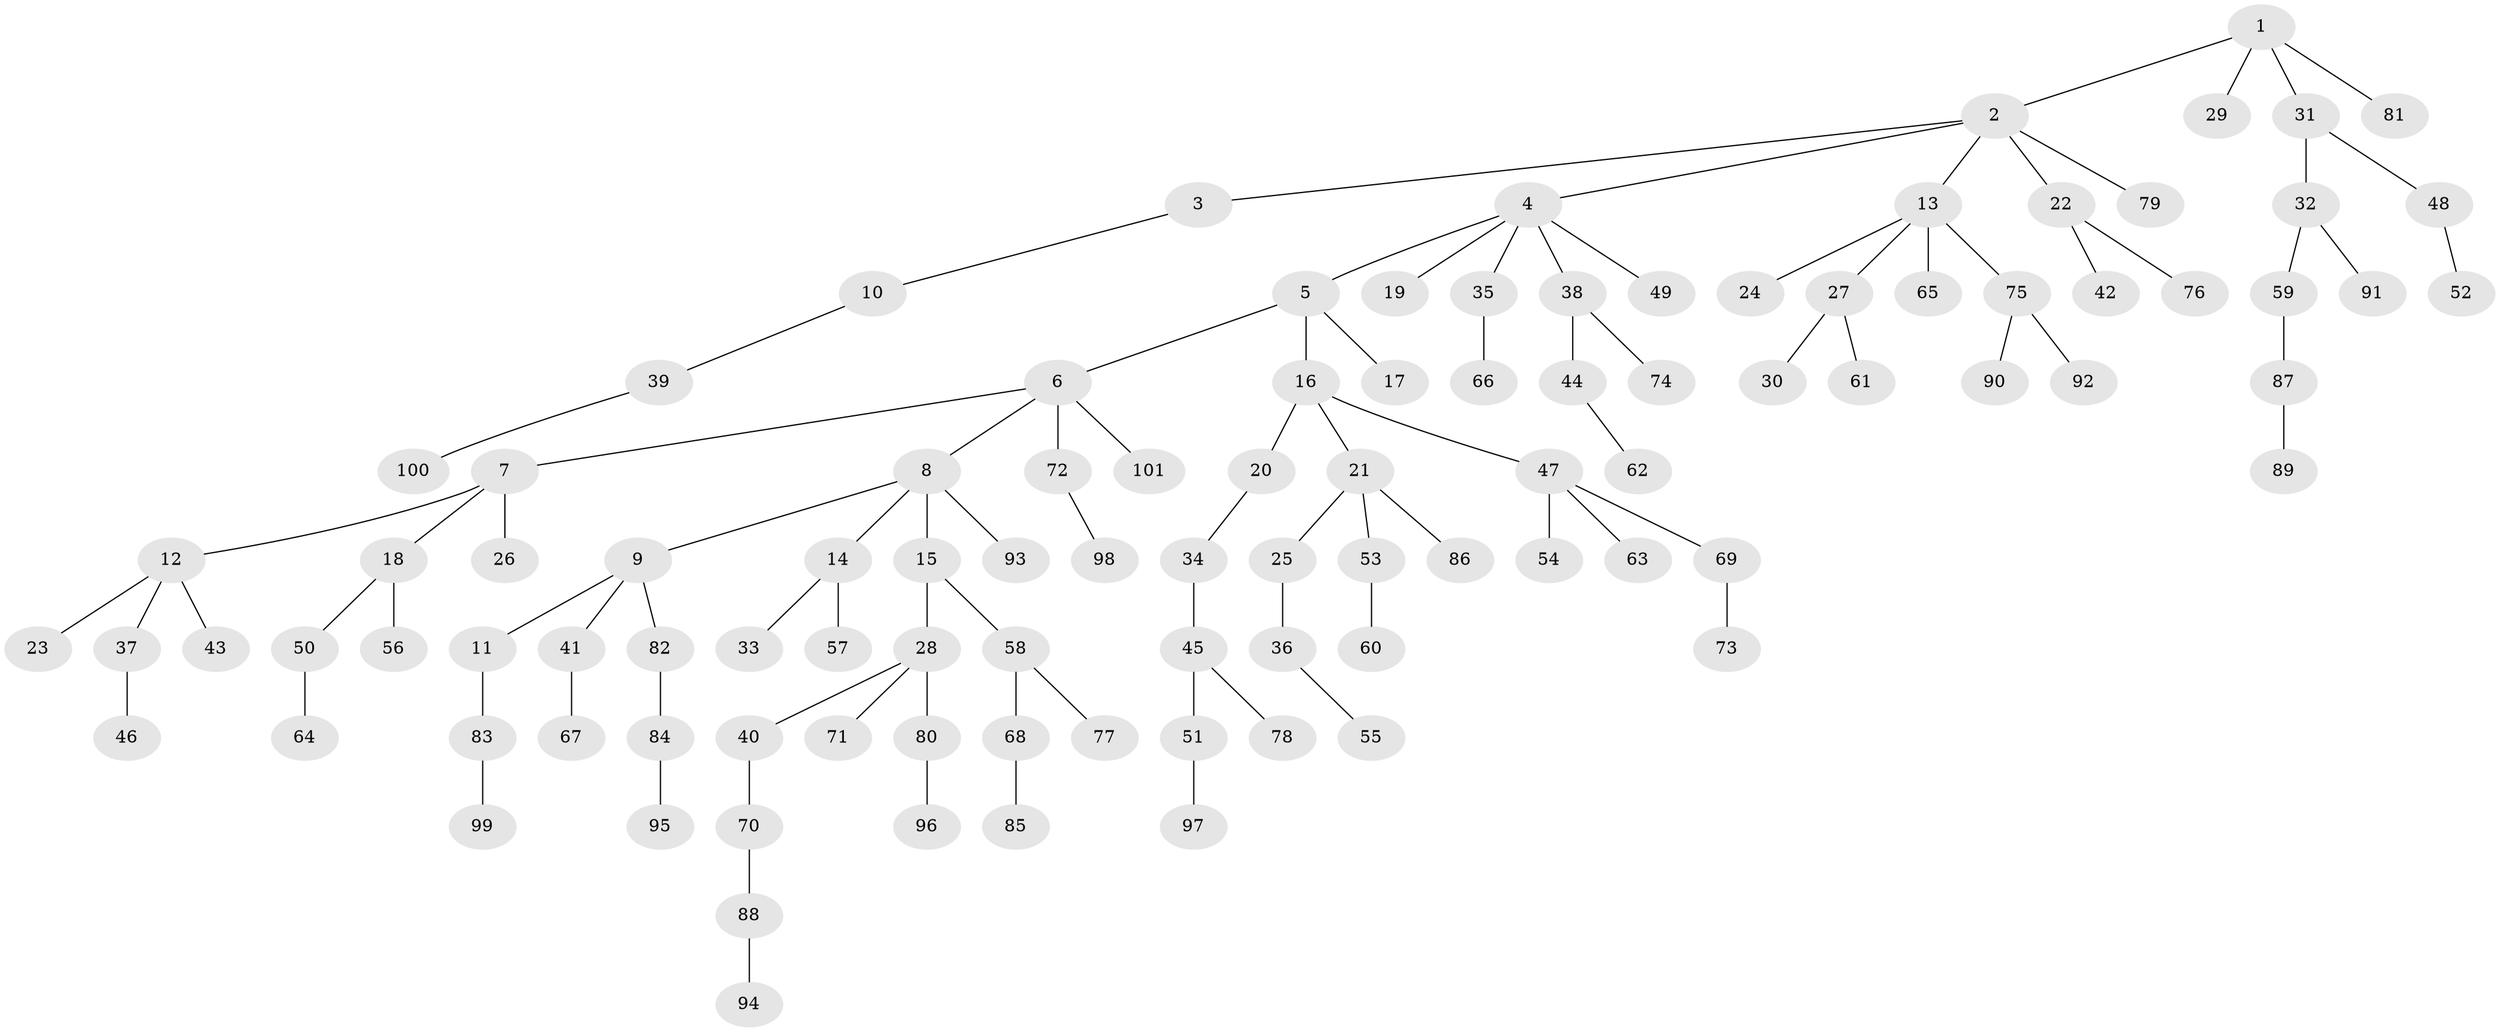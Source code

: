 // Generated by graph-tools (version 1.1) at 2025/53/03/09/25 04:53:53]
// undirected, 101 vertices, 100 edges
graph export_dot {
graph [start="1"]
  node [color=gray90,style=filled];
  1;
  2;
  3;
  4;
  5;
  6;
  7;
  8;
  9;
  10;
  11;
  12;
  13;
  14;
  15;
  16;
  17;
  18;
  19;
  20;
  21;
  22;
  23;
  24;
  25;
  26;
  27;
  28;
  29;
  30;
  31;
  32;
  33;
  34;
  35;
  36;
  37;
  38;
  39;
  40;
  41;
  42;
  43;
  44;
  45;
  46;
  47;
  48;
  49;
  50;
  51;
  52;
  53;
  54;
  55;
  56;
  57;
  58;
  59;
  60;
  61;
  62;
  63;
  64;
  65;
  66;
  67;
  68;
  69;
  70;
  71;
  72;
  73;
  74;
  75;
  76;
  77;
  78;
  79;
  80;
  81;
  82;
  83;
  84;
  85;
  86;
  87;
  88;
  89;
  90;
  91;
  92;
  93;
  94;
  95;
  96;
  97;
  98;
  99;
  100;
  101;
  1 -- 2;
  1 -- 29;
  1 -- 31;
  1 -- 81;
  2 -- 3;
  2 -- 4;
  2 -- 13;
  2 -- 22;
  2 -- 79;
  3 -- 10;
  4 -- 5;
  4 -- 19;
  4 -- 35;
  4 -- 38;
  4 -- 49;
  5 -- 6;
  5 -- 16;
  5 -- 17;
  6 -- 7;
  6 -- 8;
  6 -- 72;
  6 -- 101;
  7 -- 12;
  7 -- 18;
  7 -- 26;
  8 -- 9;
  8 -- 14;
  8 -- 15;
  8 -- 93;
  9 -- 11;
  9 -- 41;
  9 -- 82;
  10 -- 39;
  11 -- 83;
  12 -- 23;
  12 -- 37;
  12 -- 43;
  13 -- 24;
  13 -- 27;
  13 -- 65;
  13 -- 75;
  14 -- 33;
  14 -- 57;
  15 -- 28;
  15 -- 58;
  16 -- 20;
  16 -- 21;
  16 -- 47;
  18 -- 50;
  18 -- 56;
  20 -- 34;
  21 -- 25;
  21 -- 53;
  21 -- 86;
  22 -- 42;
  22 -- 76;
  25 -- 36;
  27 -- 30;
  27 -- 61;
  28 -- 40;
  28 -- 71;
  28 -- 80;
  31 -- 32;
  31 -- 48;
  32 -- 59;
  32 -- 91;
  34 -- 45;
  35 -- 66;
  36 -- 55;
  37 -- 46;
  38 -- 44;
  38 -- 74;
  39 -- 100;
  40 -- 70;
  41 -- 67;
  44 -- 62;
  45 -- 51;
  45 -- 78;
  47 -- 54;
  47 -- 63;
  47 -- 69;
  48 -- 52;
  50 -- 64;
  51 -- 97;
  53 -- 60;
  58 -- 68;
  58 -- 77;
  59 -- 87;
  68 -- 85;
  69 -- 73;
  70 -- 88;
  72 -- 98;
  75 -- 90;
  75 -- 92;
  80 -- 96;
  82 -- 84;
  83 -- 99;
  84 -- 95;
  87 -- 89;
  88 -- 94;
}
